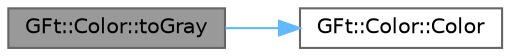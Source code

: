 digraph "GFt::Color::toGray"
{
 // LATEX_PDF_SIZE
  bgcolor="transparent";
  edge [fontname=Helvetica,fontsize=10,labelfontname=Helvetica,labelfontsize=10];
  node [fontname=Helvetica,fontsize=10,shape=box,height=0.2,width=0.4];
  rankdir="LR";
  Node1 [id="Node000001",label="GFt::Color::toGray",height=0.2,width=0.4,color="gray40", fillcolor="grey60", style="filled", fontcolor="black",tooltip="转换为灰度颜色"];
  Node1 -> Node2 [id="edge1_Node000001_Node000002",color="steelblue1",style="solid",tooltip=" "];
  Node2 [id="Node000002",label="GFt::Color::Color",height=0.2,width=0.4,color="grey40", fillcolor="white", style="filled",URL="$class_g_ft_1_1_color.html#aa9f6c6899c99af88d5850cc1a5d3b051",tooltip="构造函数"];
}
